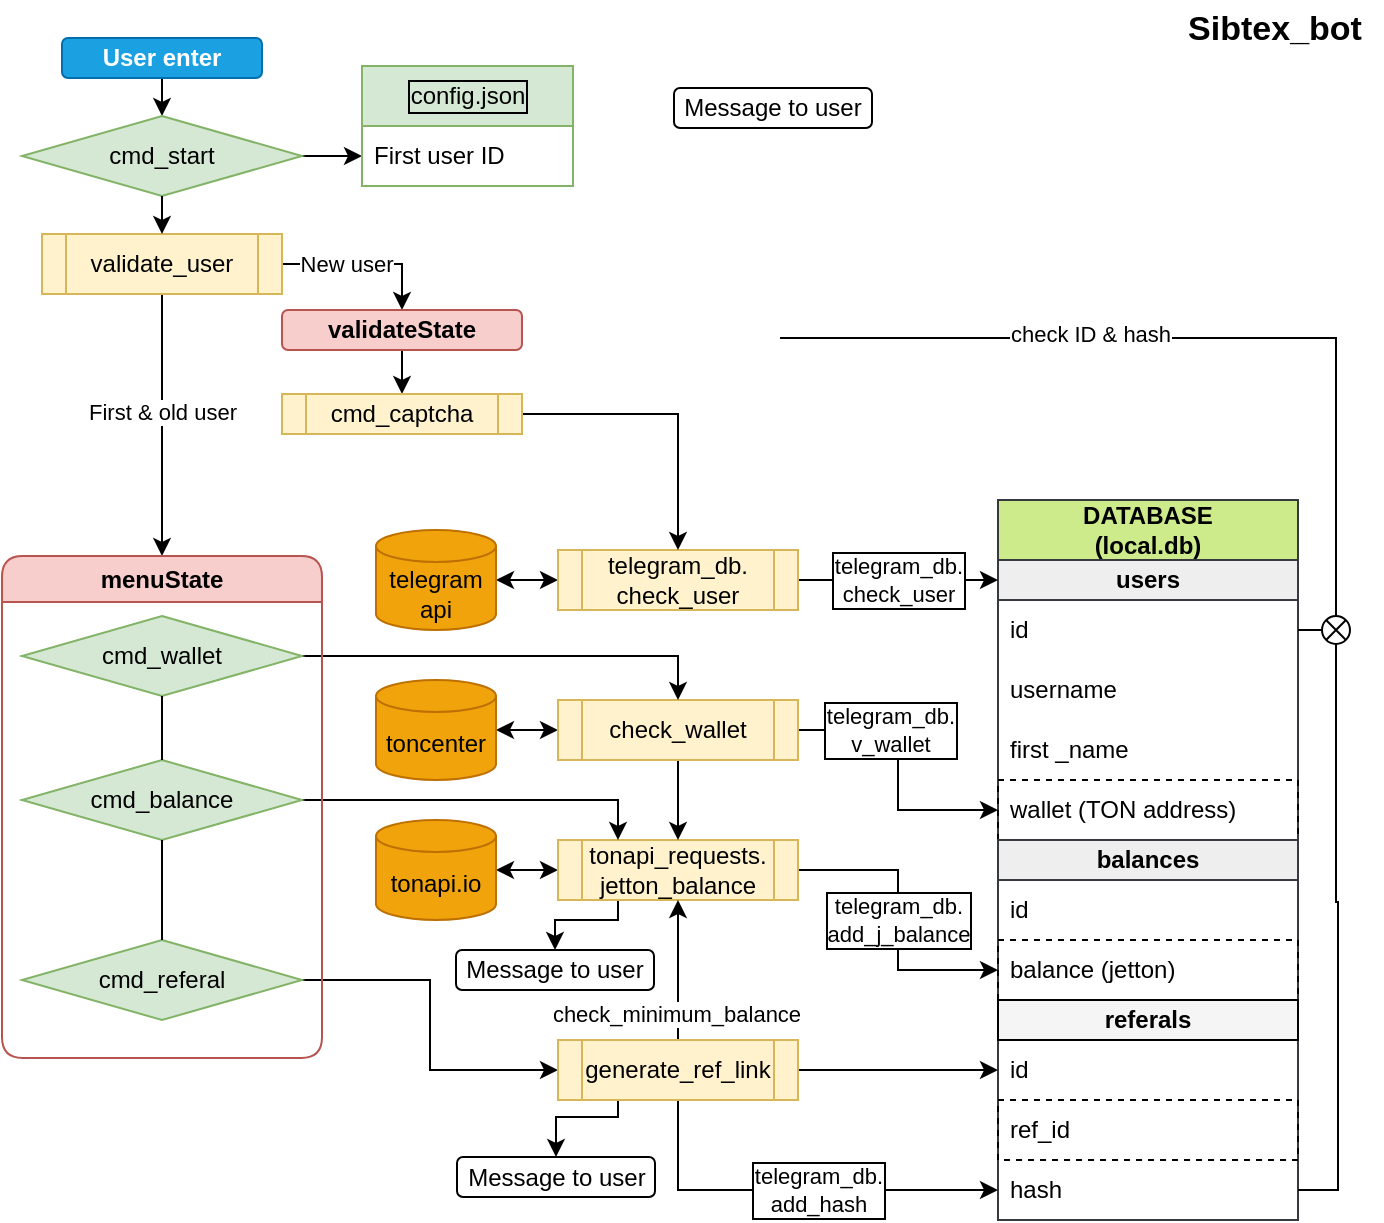 <mxfile version="20.8.18" type="github">
  <diagram name="Страница 1" id="LgsbMWBESHbUYroMua2p">
    <mxGraphModel dx="1434" dy="764" grid="0" gridSize="10" guides="1" tooltips="1" connect="1" arrows="1" fold="1" page="1" pageScale="1" pageWidth="827" pageHeight="1169" math="0" shadow="0">
      <root>
        <mxCell id="0" />
        <mxCell id="1" parent="0" />
        <mxCell id="y6tM2BsDcEVuRx64Hg7A-4" style="edgeStyle=orthogonalEdgeStyle;rounded=0;orthogonalLoop=1;jettySize=auto;html=1;exitX=0.5;exitY=1;exitDx=0;exitDy=0;entryX=0.5;entryY=0;entryDx=0;entryDy=0;" parent="1" source="y6tM2BsDcEVuRx64Hg7A-3" target="xPWEyY98Uc1iF1DQ3HpN-2" edge="1">
          <mxGeometry relative="1" as="geometry">
            <mxPoint x="192" y="195" as="targetPoint" />
            <mxPoint x="217" y="100" as="sourcePoint" />
          </mxGeometry>
        </mxCell>
        <mxCell id="y6tM2BsDcEVuRx64Hg7A-3" value="&lt;b&gt;User enter&lt;/b&gt;" style="rounded=1;whiteSpace=wrap;html=1;fillColor=#1ba1e2;strokeColor=#006EAF;fontColor=#ffffff;" parent="1" vertex="1">
          <mxGeometry x="167" y="19" width="100" height="20" as="geometry" />
        </mxCell>
        <mxCell id="xPWEyY98Uc1iF1DQ3HpN-5" style="edgeStyle=orthogonalEdgeStyle;rounded=0;orthogonalLoop=1;jettySize=auto;html=1;fontColor=#000000;startArrow=none;exitX=0.5;exitY=1;exitDx=0;exitDy=0;entryX=0.5;entryY=0;entryDx=0;entryDy=0;" parent="1" source="q06oOHf_kdEBdOQaN_h--75" target="VKBoMbppT_ZcEXN6-Ish-26" edge="1">
          <mxGeometry relative="1" as="geometry">
            <mxPoint x="268" y="238" as="targetPoint" />
            <mxPoint x="96" y="312" as="sourcePoint" />
            <Array as="points">
              <mxPoint x="217" y="270" />
              <mxPoint x="217" y="270" />
            </Array>
          </mxGeometry>
        </mxCell>
        <mxCell id="xPWEyY98Uc1iF1DQ3HpN-7" value="First &amp;amp; old user" style="edgeLabel;html=1;align=center;verticalAlign=middle;resizable=0;points=[];fontColor=#000000;" parent="xPWEyY98Uc1iF1DQ3HpN-5" vertex="1" connectable="0">
          <mxGeometry x="0.033" y="3" relative="1" as="geometry">
            <mxPoint x="-3" y="-9" as="offset" />
          </mxGeometry>
        </mxCell>
        <mxCell id="J-2hHRHhLO1bMc6a7jVl-4" style="edgeStyle=orthogonalEdgeStyle;rounded=0;orthogonalLoop=1;jettySize=auto;html=1;exitX=1;exitY=0.5;exitDx=0;exitDy=0;entryX=0;entryY=0.5;entryDx=0;entryDy=0;" edge="1" parent="1" source="xPWEyY98Uc1iF1DQ3HpN-2" target="q06oOHf_kdEBdOQaN_h--52">
          <mxGeometry relative="1" as="geometry" />
        </mxCell>
        <mxCell id="xPWEyY98Uc1iF1DQ3HpN-2" value="cmd_start" style="rhombus;whiteSpace=wrap;html=1;labelBackgroundColor=none;labelBorderColor=none;fillColor=#d5e8d4;strokeColor=#82b366;" parent="1" vertex="1">
          <mxGeometry x="147" y="58" width="140" height="40" as="geometry" />
        </mxCell>
        <mxCell id="xPWEyY98Uc1iF1DQ3HpN-9" value="&lt;font style=&quot;font-size: 17px;&quot;&gt;&lt;b&gt;Sibtex_bot&lt;/b&gt;&lt;/font&gt;" style="text;html=1;strokeColor=none;fillColor=none;align=center;verticalAlign=middle;whiteSpace=wrap;rounded=0;fontColor=#000000;" parent="1" vertex="1">
          <mxGeometry x="720" width="107" height="30" as="geometry" />
        </mxCell>
        <mxCell id="PNvZ4A7sdPnOWRzi79Dc-2" value="DATABASE&lt;br&gt;(local.db)" style="swimlane;fontStyle=1;childLayout=stackLayout;horizontal=1;startSize=30;horizontalStack=0;resizeParent=1;resizeParentMax=0;resizeLast=0;collapsible=1;marginBottom=0;whiteSpace=wrap;html=1;fillColor=#cdeb8b;strokeColor=#36393d;" parent="1" vertex="1">
          <mxGeometry x="635" y="250" width="150" height="360" as="geometry">
            <mxRectangle x="605" y="210" width="60" height="30" as="alternateBounds" />
          </mxGeometry>
        </mxCell>
        <mxCell id="PNvZ4A7sdPnOWRzi79Dc-3" value="users" style="text;strokeColor=#36393d;fillColor=#eeeeee;align=center;verticalAlign=middle;spacingLeft=4;spacingRight=4;overflow=hidden;points=[[0,0.5],[1,0.5]];portConstraint=eastwest;rotatable=0;whiteSpace=wrap;html=1;fontStyle=1;" parent="PNvZ4A7sdPnOWRzi79Dc-2" vertex="1">
          <mxGeometry y="30" width="150" height="20" as="geometry" />
        </mxCell>
        <mxCell id="PNvZ4A7sdPnOWRzi79Dc-13" value="id" style="text;strokeColor=none;fillColor=none;align=left;verticalAlign=middle;spacingLeft=4;spacingRight=4;overflow=hidden;points=[[0,0.5],[1,0.5]];portConstraint=eastwest;rotatable=0;whiteSpace=wrap;html=1;fontColor=#000000;" parent="PNvZ4A7sdPnOWRzi79Dc-2" vertex="1">
          <mxGeometry y="50" width="150" height="30" as="geometry" />
        </mxCell>
        <mxCell id="PNvZ4A7sdPnOWRzi79Dc-4" value="username" style="text;strokeColor=none;fillColor=none;align=left;verticalAlign=middle;spacingLeft=4;spacingRight=4;overflow=hidden;points=[[0,0.5],[1,0.5]];portConstraint=eastwest;rotatable=0;whiteSpace=wrap;html=1;fontColor=#000000;" parent="PNvZ4A7sdPnOWRzi79Dc-2" vertex="1">
          <mxGeometry y="80" width="150" height="30" as="geometry" />
        </mxCell>
        <mxCell id="PNvZ4A7sdPnOWRzi79Dc-5" value="first _name" style="text;strokeColor=none;fillColor=none;align=left;verticalAlign=middle;spacingLeft=4;spacingRight=4;overflow=hidden;points=[[0,0.5],[1,0.5]];portConstraint=eastwest;rotatable=0;whiteSpace=wrap;html=1;fontColor=#000000;" parent="PNvZ4A7sdPnOWRzi79Dc-2" vertex="1">
          <mxGeometry y="110" width="150" height="30" as="geometry" />
        </mxCell>
        <mxCell id="fDtwPjwsuHDe_1HMCoDv-3" value="wallet (TON address)" style="text;strokeColor=default;fillColor=none;align=left;verticalAlign=middle;spacingLeft=4;spacingRight=4;overflow=hidden;points=[[0,0.5],[1,0.5]];portConstraint=eastwest;rotatable=0;whiteSpace=wrap;html=1;fontColor=#000000;labelBackgroundColor=none;labelBorderColor=none;shadow=0;dashed=1;" parent="PNvZ4A7sdPnOWRzi79Dc-2" vertex="1">
          <mxGeometry y="140" width="150" height="30" as="geometry" />
        </mxCell>
        <mxCell id="PNvZ4A7sdPnOWRzi79Dc-14" value="balances" style="text;strokeColor=#36393d;fillColor=#eeeeee;align=center;verticalAlign=middle;spacingLeft=4;spacingRight=4;overflow=hidden;points=[[0,0.5],[1,0.5]];portConstraint=eastwest;rotatable=0;whiteSpace=wrap;html=1;fontStyle=1" parent="PNvZ4A7sdPnOWRzi79Dc-2" vertex="1">
          <mxGeometry y="170" width="150" height="20" as="geometry" />
        </mxCell>
        <mxCell id="PNvZ4A7sdPnOWRzi79Dc-9" value="id" style="text;strokeColor=none;fillColor=none;align=left;verticalAlign=middle;spacingLeft=4;spacingRight=4;overflow=hidden;points=[[0,0.5],[1,0.5]];portConstraint=eastwest;rotatable=0;whiteSpace=wrap;html=1;fontColor=#000000;" parent="PNvZ4A7sdPnOWRzi79Dc-2" vertex="1">
          <mxGeometry y="190" width="150" height="30" as="geometry" />
        </mxCell>
        <mxCell id="fDtwPjwsuHDe_1HMCoDv-2" value="balance (jetton)" style="text;strokeColor=default;fillColor=none;align=left;verticalAlign=middle;spacingLeft=4;spacingRight=4;overflow=hidden;points=[[0,0.5],[1,0.5]];portConstraint=eastwest;rotatable=0;whiteSpace=wrap;html=1;fontColor=#000000;dashed=1;" parent="PNvZ4A7sdPnOWRzi79Dc-2" vertex="1">
          <mxGeometry y="220" width="150" height="30" as="geometry" />
        </mxCell>
        <mxCell id="q06oOHf_kdEBdOQaN_h--10" value="&lt;font color=&quot;#000000&quot;&gt;referals&lt;/font&gt;" style="text;strokeColor=#000000;fillColor=#f5f5f5;align=center;verticalAlign=middle;spacingLeft=4;spacingRight=4;overflow=hidden;points=[[0,0.5],[1,0.5]];portConstraint=eastwest;rotatable=0;whiteSpace=wrap;html=1;fontColor=#333333;fontStyle=1;gradientColor=none;" parent="PNvZ4A7sdPnOWRzi79Dc-2" vertex="1">
          <mxGeometry y="250" width="150" height="20" as="geometry" />
        </mxCell>
        <mxCell id="q06oOHf_kdEBdOQaN_h--11" value="id" style="text;strokeColor=none;fillColor=none;align=left;verticalAlign=middle;spacingLeft=4;spacingRight=4;overflow=hidden;points=[[0,0.5],[1,0.5]];portConstraint=eastwest;rotatable=0;whiteSpace=wrap;html=1;fontColor=#000000;dashed=1;" parent="PNvZ4A7sdPnOWRzi79Dc-2" vertex="1">
          <mxGeometry y="270" width="150" height="30" as="geometry" />
        </mxCell>
        <mxCell id="q06oOHf_kdEBdOQaN_h--12" value="ref_id" style="text;strokeColor=default;fillColor=none;align=left;verticalAlign=middle;spacingLeft=4;spacingRight=4;overflow=hidden;points=[[0,0.5],[1,0.5]];portConstraint=eastwest;rotatable=0;whiteSpace=wrap;html=1;fontColor=#000000;dashed=1;" parent="PNvZ4A7sdPnOWRzi79Dc-2" vertex="1">
          <mxGeometry y="300" width="150" height="30" as="geometry" />
        </mxCell>
        <mxCell id="q06oOHf_kdEBdOQaN_h--13" value="hash" style="text;strokeColor=none;fillColor=none;align=left;verticalAlign=middle;spacingLeft=4;spacingRight=4;overflow=hidden;points=[[0,0.5],[1,0.5]];portConstraint=eastwest;rotatable=0;whiteSpace=wrap;html=1;fontColor=#000000;dashed=1;" parent="PNvZ4A7sdPnOWRzi79Dc-2" vertex="1">
          <mxGeometry y="330" width="150" height="30" as="geometry" />
        </mxCell>
        <mxCell id="fDtwPjwsuHDe_1HMCoDv-9" value="telegram_db.&lt;br&gt;add_j_balance" style="edgeStyle=orthogonalEdgeStyle;rounded=0;orthogonalLoop=1;jettySize=auto;html=1;exitX=1;exitY=0.5;exitDx=0;exitDy=0;entryX=0;entryY=0.5;entryDx=0;entryDy=0;verticalAlign=middle;labelBorderColor=default;" parent="1" source="fDtwPjwsuHDe_1HMCoDv-4" target="fDtwPjwsuHDe_1HMCoDv-2" edge="1">
          <mxGeometry relative="1" as="geometry" />
        </mxCell>
        <mxCell id="fDtwPjwsuHDe_1HMCoDv-13" style="edgeStyle=orthogonalEdgeStyle;rounded=0;orthogonalLoop=1;jettySize=auto;html=1;exitX=1;exitY=0.5;exitDx=0;exitDy=0;entryX=0;entryY=0.5;entryDx=0;entryDy=0;exitPerimeter=0;startArrow=classic;startFill=1;" parent="1" source="fDtwPjwsuHDe_1HMCoDv-12" target="fDtwPjwsuHDe_1HMCoDv-4" edge="1">
          <mxGeometry relative="1" as="geometry" />
        </mxCell>
        <mxCell id="q06oOHf_kdEBdOQaN_h--21" style="edgeStyle=orthogonalEdgeStyle;rounded=0;orthogonalLoop=1;jettySize=auto;html=1;exitX=0.25;exitY=1;exitDx=0;exitDy=0;entryX=0.5;entryY=0;entryDx=0;entryDy=0;endArrow=classic;endFill=1;" parent="1" source="fDtwPjwsuHDe_1HMCoDv-4" target="q06oOHf_kdEBdOQaN_h--17" edge="1">
          <mxGeometry relative="1" as="geometry">
            <Array as="points">
              <mxPoint x="445" y="460" />
              <mxPoint x="414" y="460" />
            </Array>
          </mxGeometry>
        </mxCell>
        <mxCell id="fDtwPjwsuHDe_1HMCoDv-4" value="tonapi_requests.&lt;br&gt;jetton_balance" style="shape=process;whiteSpace=wrap;html=1;backgroundOutline=1;fillColor=#fff2cc;strokeColor=#d6b656;" parent="1" vertex="1">
          <mxGeometry x="415" y="420" width="120" height="30" as="geometry" />
        </mxCell>
        <mxCell id="fDtwPjwsuHDe_1HMCoDv-12" value="tonapi.io" style="shape=cylinder3;whiteSpace=wrap;html=1;boundedLbl=1;backgroundOutline=1;size=8;fillColor=#f0a30a;fontColor=#000000;strokeColor=#BD7000;" parent="1" vertex="1">
          <mxGeometry x="324" y="410" width="60" height="50" as="geometry" />
        </mxCell>
        <mxCell id="fDtwPjwsuHDe_1HMCoDv-15" style="edgeStyle=orthogonalEdgeStyle;rounded=0;orthogonalLoop=1;jettySize=auto;html=1;exitX=1;exitY=0.5;exitDx=0;exitDy=0;exitPerimeter=0;entryX=0;entryY=0.5;entryDx=0;entryDy=0;startArrow=classic;startFill=1;" parent="1" source="fDtwPjwsuHDe_1HMCoDv-14" target="fDtwPjwsuHDe_1HMCoDv-16" edge="1">
          <mxGeometry relative="1" as="geometry">
            <mxPoint x="435" y="405" as="targetPoint" />
          </mxGeometry>
        </mxCell>
        <mxCell id="fDtwPjwsuHDe_1HMCoDv-14" value="telegram api" style="shape=cylinder3;whiteSpace=wrap;html=1;boundedLbl=1;backgroundOutline=1;size=8;fillColor=#f0a30a;strokeColor=#BD7000;fontColor=#000000;" parent="1" vertex="1">
          <mxGeometry x="324" y="265" width="60" height="50" as="geometry" />
        </mxCell>
        <mxCell id="fDtwPjwsuHDe_1HMCoDv-18" style="edgeStyle=orthogonalEdgeStyle;rounded=0;orthogonalLoop=1;jettySize=auto;html=1;exitX=1;exitY=0.5;exitDx=0;exitDy=0;entryX=0;entryY=0.5;entryDx=0;entryDy=0;labelBorderColor=default;" parent="1" source="fDtwPjwsuHDe_1HMCoDv-16" target="PNvZ4A7sdPnOWRzi79Dc-3" edge="1">
          <mxGeometry relative="1" as="geometry" />
        </mxCell>
        <mxCell id="fDtwPjwsuHDe_1HMCoDv-32" value="telegram_db.&lt;br&gt;check_user" style="edgeLabel;html=1;align=center;verticalAlign=middle;resizable=0;points=[];labelBorderColor=default;" parent="fDtwPjwsuHDe_1HMCoDv-18" vertex="1" connectable="0">
          <mxGeometry x="0.28" relative="1" as="geometry">
            <mxPoint x="-14" as="offset" />
          </mxGeometry>
        </mxCell>
        <mxCell id="fDtwPjwsuHDe_1HMCoDv-16" value="telegram_db.&lt;br&gt;check_user" style="shape=process;whiteSpace=wrap;html=1;backgroundOutline=1;fillColor=#fff2cc;strokeColor=#d6b656;" parent="1" vertex="1">
          <mxGeometry x="415" y="275" width="120" height="30" as="geometry" />
        </mxCell>
        <mxCell id="fDtwPjwsuHDe_1HMCoDv-23" style="edgeStyle=orthogonalEdgeStyle;rounded=0;orthogonalLoop=1;jettySize=auto;html=1;exitX=1;exitY=0.5;exitDx=0;exitDy=0;entryX=0;entryY=0.5;entryDx=0;entryDy=0;align=center;" parent="1" source="fDtwPjwsuHDe_1HMCoDv-22" target="fDtwPjwsuHDe_1HMCoDv-3" edge="1">
          <mxGeometry relative="1" as="geometry" />
        </mxCell>
        <mxCell id="fDtwPjwsuHDe_1HMCoDv-30" value="telegram_db.&lt;br&gt;v_wallet" style="edgeLabel;html=1;align=center;verticalAlign=middle;resizable=0;points=[];labelBorderColor=default;" parent="fDtwPjwsuHDe_1HMCoDv-23" vertex="1" connectable="0">
          <mxGeometry x="-0.22" relative="1" as="geometry">
            <mxPoint x="-4" y="-5" as="offset" />
          </mxGeometry>
        </mxCell>
        <mxCell id="fDtwPjwsuHDe_1HMCoDv-26" style="edgeStyle=orthogonalEdgeStyle;rounded=0;orthogonalLoop=1;jettySize=auto;html=1;exitX=0;exitY=0.5;exitDx=0;exitDy=0;entryX=1;entryY=0.5;entryDx=0;entryDy=0;entryPerimeter=0;endArrow=classic;endFill=1;startArrow=classic;startFill=1;" parent="1" source="fDtwPjwsuHDe_1HMCoDv-22" target="fDtwPjwsuHDe_1HMCoDv-27" edge="1">
          <mxGeometry relative="1" as="geometry" />
        </mxCell>
        <mxCell id="fDtwPjwsuHDe_1HMCoDv-45" style="edgeStyle=orthogonalEdgeStyle;rounded=0;orthogonalLoop=1;jettySize=auto;html=1;exitX=0.5;exitY=1;exitDx=0;exitDy=0;entryX=0.5;entryY=0;entryDx=0;entryDy=0;labelBorderColor=default;startArrow=none;startFill=0;endArrow=classic;endFill=1;" parent="1" source="fDtwPjwsuHDe_1HMCoDv-22" target="fDtwPjwsuHDe_1HMCoDv-4" edge="1">
          <mxGeometry relative="1" as="geometry" />
        </mxCell>
        <mxCell id="fDtwPjwsuHDe_1HMCoDv-22" value="check_wallet" style="shape=process;whiteSpace=wrap;html=1;backgroundOutline=1;fillColor=#fff2cc;strokeColor=#d6b656;" parent="1" vertex="1">
          <mxGeometry x="415" y="350" width="120" height="30" as="geometry" />
        </mxCell>
        <mxCell id="fDtwPjwsuHDe_1HMCoDv-27" value="toncenter" style="shape=cylinder3;whiteSpace=wrap;html=1;boundedLbl=1;backgroundOutline=1;size=8;fillColor=#f0a30a;strokeColor=#BD7000;fontColor=#000000;" parent="1" vertex="1">
          <mxGeometry x="324" y="340" width="60" height="50" as="geometry" />
        </mxCell>
        <mxCell id="fDtwPjwsuHDe_1HMCoDv-44" style="edgeStyle=orthogonalEdgeStyle;rounded=0;orthogonalLoop=1;jettySize=auto;html=1;exitX=1;exitY=0.5;exitDx=0;exitDy=0;entryX=0.5;entryY=0;entryDx=0;entryDy=0;labelBorderColor=default;startArrow=none;startFill=0;endArrow=classic;endFill=1;" parent="1" source="fDtwPjwsuHDe_1HMCoDv-41" target="fDtwPjwsuHDe_1HMCoDv-22" edge="1">
          <mxGeometry relative="1" as="geometry" />
        </mxCell>
        <mxCell id="fDtwPjwsuHDe_1HMCoDv-48" style="edgeStyle=orthogonalEdgeStyle;rounded=0;orthogonalLoop=1;jettySize=auto;html=1;exitX=1;exitY=0.5;exitDx=0;exitDy=0;entryX=0.25;entryY=0;entryDx=0;entryDy=0;labelBorderColor=default;startArrow=none;startFill=0;endArrow=classic;endFill=1;" parent="1" source="fDtwPjwsuHDe_1HMCoDv-47" target="fDtwPjwsuHDe_1HMCoDv-4" edge="1">
          <mxGeometry relative="1" as="geometry" />
        </mxCell>
        <mxCell id="q06oOHf_kdEBdOQaN_h--16" style="edgeStyle=orthogonalEdgeStyle;rounded=0;orthogonalLoop=1;jettySize=auto;html=1;exitX=1;exitY=0.5;exitDx=0;exitDy=0;entryX=0;entryY=0.5;entryDx=0;entryDy=0;endArrow=classic;endFill=1;" parent="1" source="q06oOHf_kdEBdOQaN_h--1" target="q06oOHf_kdEBdOQaN_h--9" edge="1">
          <mxGeometry relative="1" as="geometry" />
        </mxCell>
        <mxCell id="q06oOHf_kdEBdOQaN_h--14" style="edgeStyle=orthogonalEdgeStyle;rounded=0;orthogonalLoop=1;jettySize=auto;html=1;exitX=0.5;exitY=0;exitDx=0;exitDy=0;entryX=0.5;entryY=1;entryDx=0;entryDy=0;endArrow=classic;endFill=1;" parent="1" source="q06oOHf_kdEBdOQaN_h--9" target="fDtwPjwsuHDe_1HMCoDv-4" edge="1">
          <mxGeometry relative="1" as="geometry" />
        </mxCell>
        <mxCell id="q06oOHf_kdEBdOQaN_h--15" value="check_minimum_balance" style="edgeLabel;html=1;align=center;verticalAlign=middle;resizable=0;points=[];" parent="q06oOHf_kdEBdOQaN_h--14" vertex="1" connectable="0">
          <mxGeometry x="0.365" y="3" relative="1" as="geometry">
            <mxPoint x="2" y="35" as="offset" />
          </mxGeometry>
        </mxCell>
        <mxCell id="q06oOHf_kdEBdOQaN_h--23" style="edgeStyle=orthogonalEdgeStyle;rounded=0;orthogonalLoop=1;jettySize=auto;html=1;exitX=0.25;exitY=1;exitDx=0;exitDy=0;entryX=0.5;entryY=0;entryDx=0;entryDy=0;endArrow=classic;endFill=1;" parent="1" source="q06oOHf_kdEBdOQaN_h--9" target="q06oOHf_kdEBdOQaN_h--22" edge="1">
          <mxGeometry relative="1" as="geometry">
            <Array as="points">
              <mxPoint x="445.5" y="558.5" />
              <mxPoint x="414.5" y="558.5" />
            </Array>
          </mxGeometry>
        </mxCell>
        <mxCell id="q06oOHf_kdEBdOQaN_h--25" style="edgeStyle=orthogonalEdgeStyle;rounded=0;orthogonalLoop=1;jettySize=auto;html=1;exitX=0.5;exitY=1;exitDx=0;exitDy=0;entryX=0;entryY=0.5;entryDx=0;entryDy=0;endArrow=classic;endFill=1;" parent="1" source="q06oOHf_kdEBdOQaN_h--9" target="q06oOHf_kdEBdOQaN_h--13" edge="1">
          <mxGeometry relative="1" as="geometry">
            <Array as="points">
              <mxPoint x="475" y="595" />
            </Array>
          </mxGeometry>
        </mxCell>
        <mxCell id="q06oOHf_kdEBdOQaN_h--27" value="telegram_db.&lt;br style=&quot;border-color: var(--border-color);&quot;&gt;add_hash" style="edgeLabel;html=1;align=center;verticalAlign=middle;resizable=0;points=[];labelBorderColor=default;" parent="q06oOHf_kdEBdOQaN_h--25" vertex="1" connectable="0">
          <mxGeometry x="0.142" y="2" relative="1" as="geometry">
            <mxPoint x="-2" y="2" as="offset" />
          </mxGeometry>
        </mxCell>
        <mxCell id="q06oOHf_kdEBdOQaN_h--28" style="edgeStyle=orthogonalEdgeStyle;rounded=0;orthogonalLoop=1;jettySize=auto;html=1;exitX=1;exitY=0.5;exitDx=0;exitDy=0;entryX=0;entryY=0.5;entryDx=0;entryDy=0;endArrow=classic;endFill=1;" parent="1" source="q06oOHf_kdEBdOQaN_h--9" target="q06oOHf_kdEBdOQaN_h--11" edge="1">
          <mxGeometry relative="1" as="geometry" />
        </mxCell>
        <mxCell id="q06oOHf_kdEBdOQaN_h--9" value="generate_ref_link" style="shape=process;whiteSpace=wrap;html=1;backgroundOutline=1;fillColor=#fff2cc;strokeColor=#d6b656;" parent="1" vertex="1">
          <mxGeometry x="415" y="520" width="120" height="30" as="geometry" />
        </mxCell>
        <mxCell id="q06oOHf_kdEBdOQaN_h--17" value="Message to user" style="rounded=1;whiteSpace=wrap;html=1;strokeColor=#000000;gradientColor=none;" parent="1" vertex="1">
          <mxGeometry x="364" y="475" width="99" height="20" as="geometry" />
        </mxCell>
        <mxCell id="q06oOHf_kdEBdOQaN_h--22" value="Message to user" style="rounded=1;whiteSpace=wrap;html=1;strokeColor=#000000;gradientColor=none;" parent="1" vertex="1">
          <mxGeometry x="364.5" y="578.5" width="99" height="20" as="geometry" />
        </mxCell>
        <mxCell id="q06oOHf_kdEBdOQaN_h--51" value="config.json" style="swimlane;fontStyle=0;childLayout=stackLayout;horizontal=1;startSize=30;horizontalStack=0;resizeParent=1;resizeParentMax=0;resizeLast=0;collapsible=1;marginBottom=0;whiteSpace=wrap;html=1;labelBorderColor=default;strokeColor=#82b366;fillColor=#d5e8d4;" parent="1" vertex="1">
          <mxGeometry x="317" y="33" width="105.5" height="60" as="geometry" />
        </mxCell>
        <mxCell id="q06oOHf_kdEBdOQaN_h--52" value="First user ID" style="text;strokeColor=none;fillColor=none;align=left;verticalAlign=middle;spacingLeft=4;spacingRight=4;overflow=hidden;points=[[0,0.5],[1,0.5]];portConstraint=eastwest;rotatable=0;whiteSpace=wrap;html=1;" parent="q06oOHf_kdEBdOQaN_h--51" vertex="1">
          <mxGeometry y="30" width="105.5" height="30" as="geometry" />
        </mxCell>
        <mxCell id="q06oOHf_kdEBdOQaN_h--60" value="Message to user" style="rounded=1;whiteSpace=wrap;html=1;strokeColor=#000000;gradientColor=none;" parent="1" vertex="1">
          <mxGeometry x="473" y="44" width="99" height="20" as="geometry" />
        </mxCell>
        <mxCell id="J-2hHRHhLO1bMc6a7jVl-7" style="edgeStyle=orthogonalEdgeStyle;rounded=0;orthogonalLoop=1;jettySize=auto;html=1;exitX=1;exitY=0.5;exitDx=0;exitDy=0;entryX=0.5;entryY=0;entryDx=0;entryDy=0;" edge="1" parent="1" source="q06oOHf_kdEBdOQaN_h--75" target="VKBoMbppT_ZcEXN6-Ish-4">
          <mxGeometry relative="1" as="geometry" />
        </mxCell>
        <mxCell id="J-2hHRHhLO1bMc6a7jVl-8" value="New user" style="edgeLabel;html=1;align=center;verticalAlign=middle;resizable=0;points=[];" vertex="1" connectable="0" parent="J-2hHRHhLO1bMc6a7jVl-7">
          <mxGeometry x="0.133" relative="1" as="geometry">
            <mxPoint x="-15" as="offset" />
          </mxGeometry>
        </mxCell>
        <mxCell id="q06oOHf_kdEBdOQaN_h--75" value="validate_user" style="shape=process;whiteSpace=wrap;html=1;backgroundOutline=1;labelBorderColor=none;strokeColor=#d6b656;fillColor=#fff2cc;" parent="1" vertex="1">
          <mxGeometry x="157" y="117" width="120" height="30" as="geometry" />
        </mxCell>
        <mxCell id="VKBoMbppT_ZcEXN6-Ish-11" style="edgeStyle=orthogonalEdgeStyle;rounded=0;orthogonalLoop=1;jettySize=auto;html=1;entryX=0.5;entryY=0;entryDx=0;entryDy=0;exitX=0.5;exitY=1;exitDx=0;exitDy=0;" parent="1" source="xPWEyY98Uc1iF1DQ3HpN-2" target="q06oOHf_kdEBdOQaN_h--75" edge="1">
          <mxGeometry relative="1" as="geometry">
            <mxPoint x="217" y="213" as="sourcePoint" />
          </mxGeometry>
        </mxCell>
        <mxCell id="J-2hHRHhLO1bMc6a7jVl-9" style="edgeStyle=orthogonalEdgeStyle;rounded=0;orthogonalLoop=1;jettySize=auto;html=1;exitX=0.5;exitY=1;exitDx=0;exitDy=0;entryX=0.5;entryY=0;entryDx=0;entryDy=0;" edge="1" parent="1" source="VKBoMbppT_ZcEXN6-Ish-4" target="VKBoMbppT_ZcEXN6-Ish-29">
          <mxGeometry relative="1" as="geometry" />
        </mxCell>
        <mxCell id="VKBoMbppT_ZcEXN6-Ish-4" value="&lt;b&gt;validateState&lt;/b&gt;" style="rounded=1;whiteSpace=wrap;html=1;fillColor=#f8cecc;strokeColor=#b85450;glass=0;shadow=0;" parent="1" vertex="1">
          <mxGeometry x="277" y="155" width="120" height="20" as="geometry" />
        </mxCell>
        <mxCell id="VKBoMbppT_ZcEXN6-Ish-12" style="edgeStyle=orthogonalEdgeStyle;rounded=0;orthogonalLoop=1;jettySize=auto;html=1;exitX=1;exitY=0.5;exitDx=0;exitDy=0;endArrow=none;endFill=0;" parent="1" source="q06oOHf_kdEBdOQaN_h--13" target="VKBoMbppT_ZcEXN6-Ish-17" edge="1">
          <mxGeometry relative="1" as="geometry">
            <mxPoint x="809" y="384" as="targetPoint" />
          </mxGeometry>
        </mxCell>
        <mxCell id="VKBoMbppT_ZcEXN6-Ish-23" style="edgeStyle=elbowEdgeStyle;rounded=0;orthogonalLoop=1;jettySize=auto;html=1;exitX=0.5;exitY=0;exitDx=0;exitDy=0;endArrow=none;endFill=0;" parent="1" source="VKBoMbppT_ZcEXN6-Ish-17" edge="1">
          <mxGeometry relative="1" as="geometry">
            <Array as="points">
              <mxPoint x="804" y="238" />
            </Array>
            <mxPoint x="526" y="169" as="targetPoint" />
          </mxGeometry>
        </mxCell>
        <mxCell id="VKBoMbppT_ZcEXN6-Ish-24" value="check ID &amp;amp; hash" style="edgeLabel;html=1;align=center;verticalAlign=middle;resizable=0;points=[];" parent="VKBoMbppT_ZcEXN6-Ish-23" vertex="1" connectable="0">
          <mxGeometry x="0.257" y="-2" relative="1" as="geometry">
            <mxPoint as="offset" />
          </mxGeometry>
        </mxCell>
        <mxCell id="VKBoMbppT_ZcEXN6-Ish-17" value="" style="shape=sumEllipse;perimeter=ellipsePerimeter;whiteSpace=wrap;html=1;backgroundOutline=1;" parent="1" vertex="1">
          <mxGeometry x="797" y="308" width="14" height="14" as="geometry" />
        </mxCell>
        <mxCell id="VKBoMbppT_ZcEXN6-Ish-19" style="edgeStyle=elbowEdgeStyle;rounded=0;orthogonalLoop=1;jettySize=auto;html=1;exitX=1;exitY=0.5;exitDx=0;exitDy=0;entryX=0;entryY=0.5;entryDx=0;entryDy=0;endArrow=none;endFill=0;" parent="1" source="PNvZ4A7sdPnOWRzi79Dc-13" target="VKBoMbppT_ZcEXN6-Ish-17" edge="1">
          <mxGeometry relative="1" as="geometry" />
        </mxCell>
        <mxCell id="VKBoMbppT_ZcEXN6-Ish-26" value="menuState" style="swimlane;whiteSpace=wrap;html=1;fillColor=#f8cecc;strokeColor=#b85450;rounded=1;" parent="1" vertex="1">
          <mxGeometry x="137" y="278" width="160" height="251" as="geometry">
            <mxRectangle x="137" y="272" width="96" height="26" as="alternateBounds" />
          </mxGeometry>
        </mxCell>
        <mxCell id="fDtwPjwsuHDe_1HMCoDv-41" value="cmd_wallet" style="rhombus;whiteSpace=wrap;html=1;labelBackgroundColor=none;labelBorderColor=none;fillColor=#d5e8d4;strokeColor=#82b366;" parent="VKBoMbppT_ZcEXN6-Ish-26" vertex="1">
          <mxGeometry x="10" y="30" width="140" height="40" as="geometry" />
        </mxCell>
        <mxCell id="fDtwPjwsuHDe_1HMCoDv-47" value="cmd_balance" style="rhombus;whiteSpace=wrap;html=1;labelBackgroundColor=none;labelBorderColor=none;fillColor=#d5e8d4;strokeColor=#82b366;" parent="VKBoMbppT_ZcEXN6-Ish-26" vertex="1">
          <mxGeometry x="10" y="102" width="140" height="40" as="geometry" />
        </mxCell>
        <mxCell id="fDtwPjwsuHDe_1HMCoDv-46" style="edgeStyle=orthogonalEdgeStyle;rounded=0;orthogonalLoop=1;jettySize=auto;html=1;exitX=0.5;exitY=1;exitDx=0;exitDy=0;labelBorderColor=default;startArrow=none;startFill=0;endArrow=none;endFill=0;entryX=0.5;entryY=0;entryDx=0;entryDy=0;" parent="VKBoMbppT_ZcEXN6-Ish-26" source="fDtwPjwsuHDe_1HMCoDv-41" target="fDtwPjwsuHDe_1HMCoDv-47" edge="1">
          <mxGeometry relative="1" as="geometry">
            <mxPoint x="192" y="160" as="targetPoint" />
          </mxGeometry>
        </mxCell>
        <mxCell id="q06oOHf_kdEBdOQaN_h--1" value="cmd_referal" style="rhombus;whiteSpace=wrap;html=1;labelBackgroundColor=none;labelBorderColor=none;fillColor=#d5e8d4;strokeColor=#82b366;" parent="VKBoMbppT_ZcEXN6-Ish-26" vertex="1">
          <mxGeometry x="10" y="192" width="140" height="40" as="geometry" />
        </mxCell>
        <mxCell id="q06oOHf_kdEBdOQaN_h--2" style="edgeStyle=orthogonalEdgeStyle;rounded=0;orthogonalLoop=1;jettySize=auto;html=1;exitX=0.5;exitY=1;exitDx=0;exitDy=0;endArrow=none;endFill=0;" parent="VKBoMbppT_ZcEXN6-Ish-26" source="fDtwPjwsuHDe_1HMCoDv-47" target="q06oOHf_kdEBdOQaN_h--1" edge="1">
          <mxGeometry relative="1" as="geometry" />
        </mxCell>
        <mxCell id="J-2hHRHhLO1bMc6a7jVl-3" style="edgeStyle=orthogonalEdgeStyle;rounded=0;orthogonalLoop=1;jettySize=auto;html=1;exitX=1;exitY=0.5;exitDx=0;exitDy=0;entryX=0.5;entryY=0;entryDx=0;entryDy=0;" edge="1" parent="1" source="VKBoMbppT_ZcEXN6-Ish-29" target="fDtwPjwsuHDe_1HMCoDv-16">
          <mxGeometry relative="1" as="geometry" />
        </mxCell>
        <mxCell id="VKBoMbppT_ZcEXN6-Ish-29" value="cmd_captcha" style="shape=process;whiteSpace=wrap;html=1;backgroundOutline=1;labelBorderColor=none;strokeColor=#d6b656;fillColor=#fff2cc;" parent="1" vertex="1">
          <mxGeometry x="277" y="197" width="120" height="20" as="geometry" />
        </mxCell>
      </root>
    </mxGraphModel>
  </diagram>
</mxfile>
